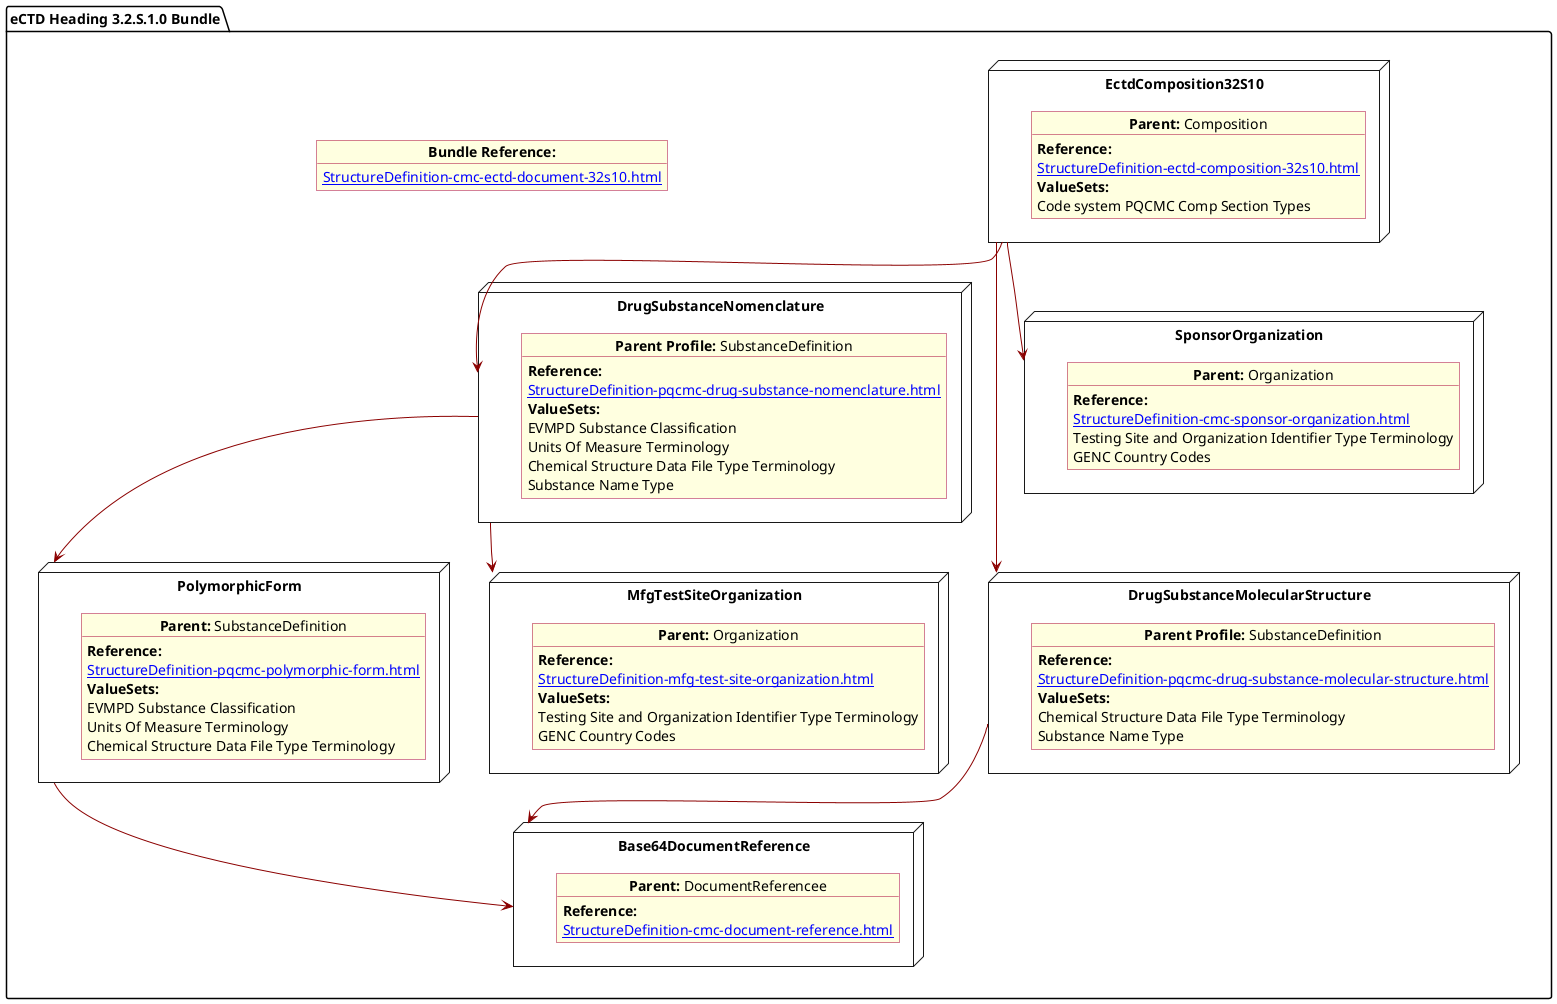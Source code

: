 @startuml SubstanceGeneral
allowmixing
'Mixed model of use case and object
skinparam svgDimensionStyle false
skinparam ObjectBackgroundColor LightYellow
skinparam ObjectBorderColor #A80036
skinparam activityDiamondBorderColor #A80036
skinparam activityDiamondBackgroundColor lawnGreen
skinparam ClassBorderThickness 4

package "eCTD Heading 3.2.S.1.0 Bundle" as NODES {
  object "**Bundle Reference:**" as objbun {
    [[StructureDefinition-cmc-ectd-document-32s10.html]]
  }

  node "DrugSubstanceNomenclature" as NN {

    object "**Parent Profile:** SubstanceDefinition" as obj3 {
      **Reference:**
      [[StructureDefinition-pqcmc-drug-substance-nomenclature.html]]
      **ValueSets:**
      EVMPD Substance Classification
      Units Of Measure Terminology
      Chemical Structure Data File Type Terminology
      Substance Name Type
    }
  }
  node "DrugSubstanceMolecularStructure" as N21 {

    object "**Parent Profile:** SubstanceDefinition" as obj22 {
      **Reference:**
      [[StructureDefinition-pqcmc-drug-substance-molecular-structure.html]]
      **ValueSets:**
      Chemical Structure Data File Type Terminology
      Substance Name Type
    }
  }
  node "Base64DocumentReference" as NB64 {

    object "**Parent:** DocumentReferencee"  as obj64 {
      **Reference:**
      [[StructureDefinition-cmc-document-reference.html]]
    }
  }
  node "EctdComposition32S10" as N1 {

    object "**Parent:** Composition" as obj1 {
      **Reference:**
      [[StructureDefinition-ectd-composition-32s10.html]]
      **ValueSets:**
      Code system PQCMC Comp Section Types
    }

  }
  node "PolymorphicForm" as N2 {

    object "**Parent:** SubstanceDefinition" as obj2 {
      **Reference:**
      [[StructureDefinition-pqcmc-polymorphic-form.html]]
      **ValueSets:**
      EVMPD Substance Classification
      Units Of Measure Terminology
      Chemical Structure Data File Type Terminology

    }

  }
  node "SponsorOrganization" as NSO {

    object "**Parent:** Organization" as objAu {
      **Reference:**
      [[StructureDefinition-cmc-sponsor-organization.html]]
      Testing Site and Organization Identifier Type Terminology

      GENC Country Codes
    }
  }

  node "MfgTestSiteOrganization" as N21mfg {

    object "**Parent:** Organization" as objTS  {
      **Reference:**
      [[StructureDefinition-mfg-test-site-organization.html]]
      **ValueSets:**
      Testing Site and Organization Identifier Type Terminology
      GENC Country Codes
    }
  }

  N1 -[#darkred]-> N21
  N1 -[#darkred]-> NN
  NN -[#darkred]-> N2
  N2 -[#darkred]-> NB64
  N21 -[#darkred]-> NB64
  N1 -[#darkred]-> NSO
  NN -[#darkred]-> N21mfg
}
@enduml